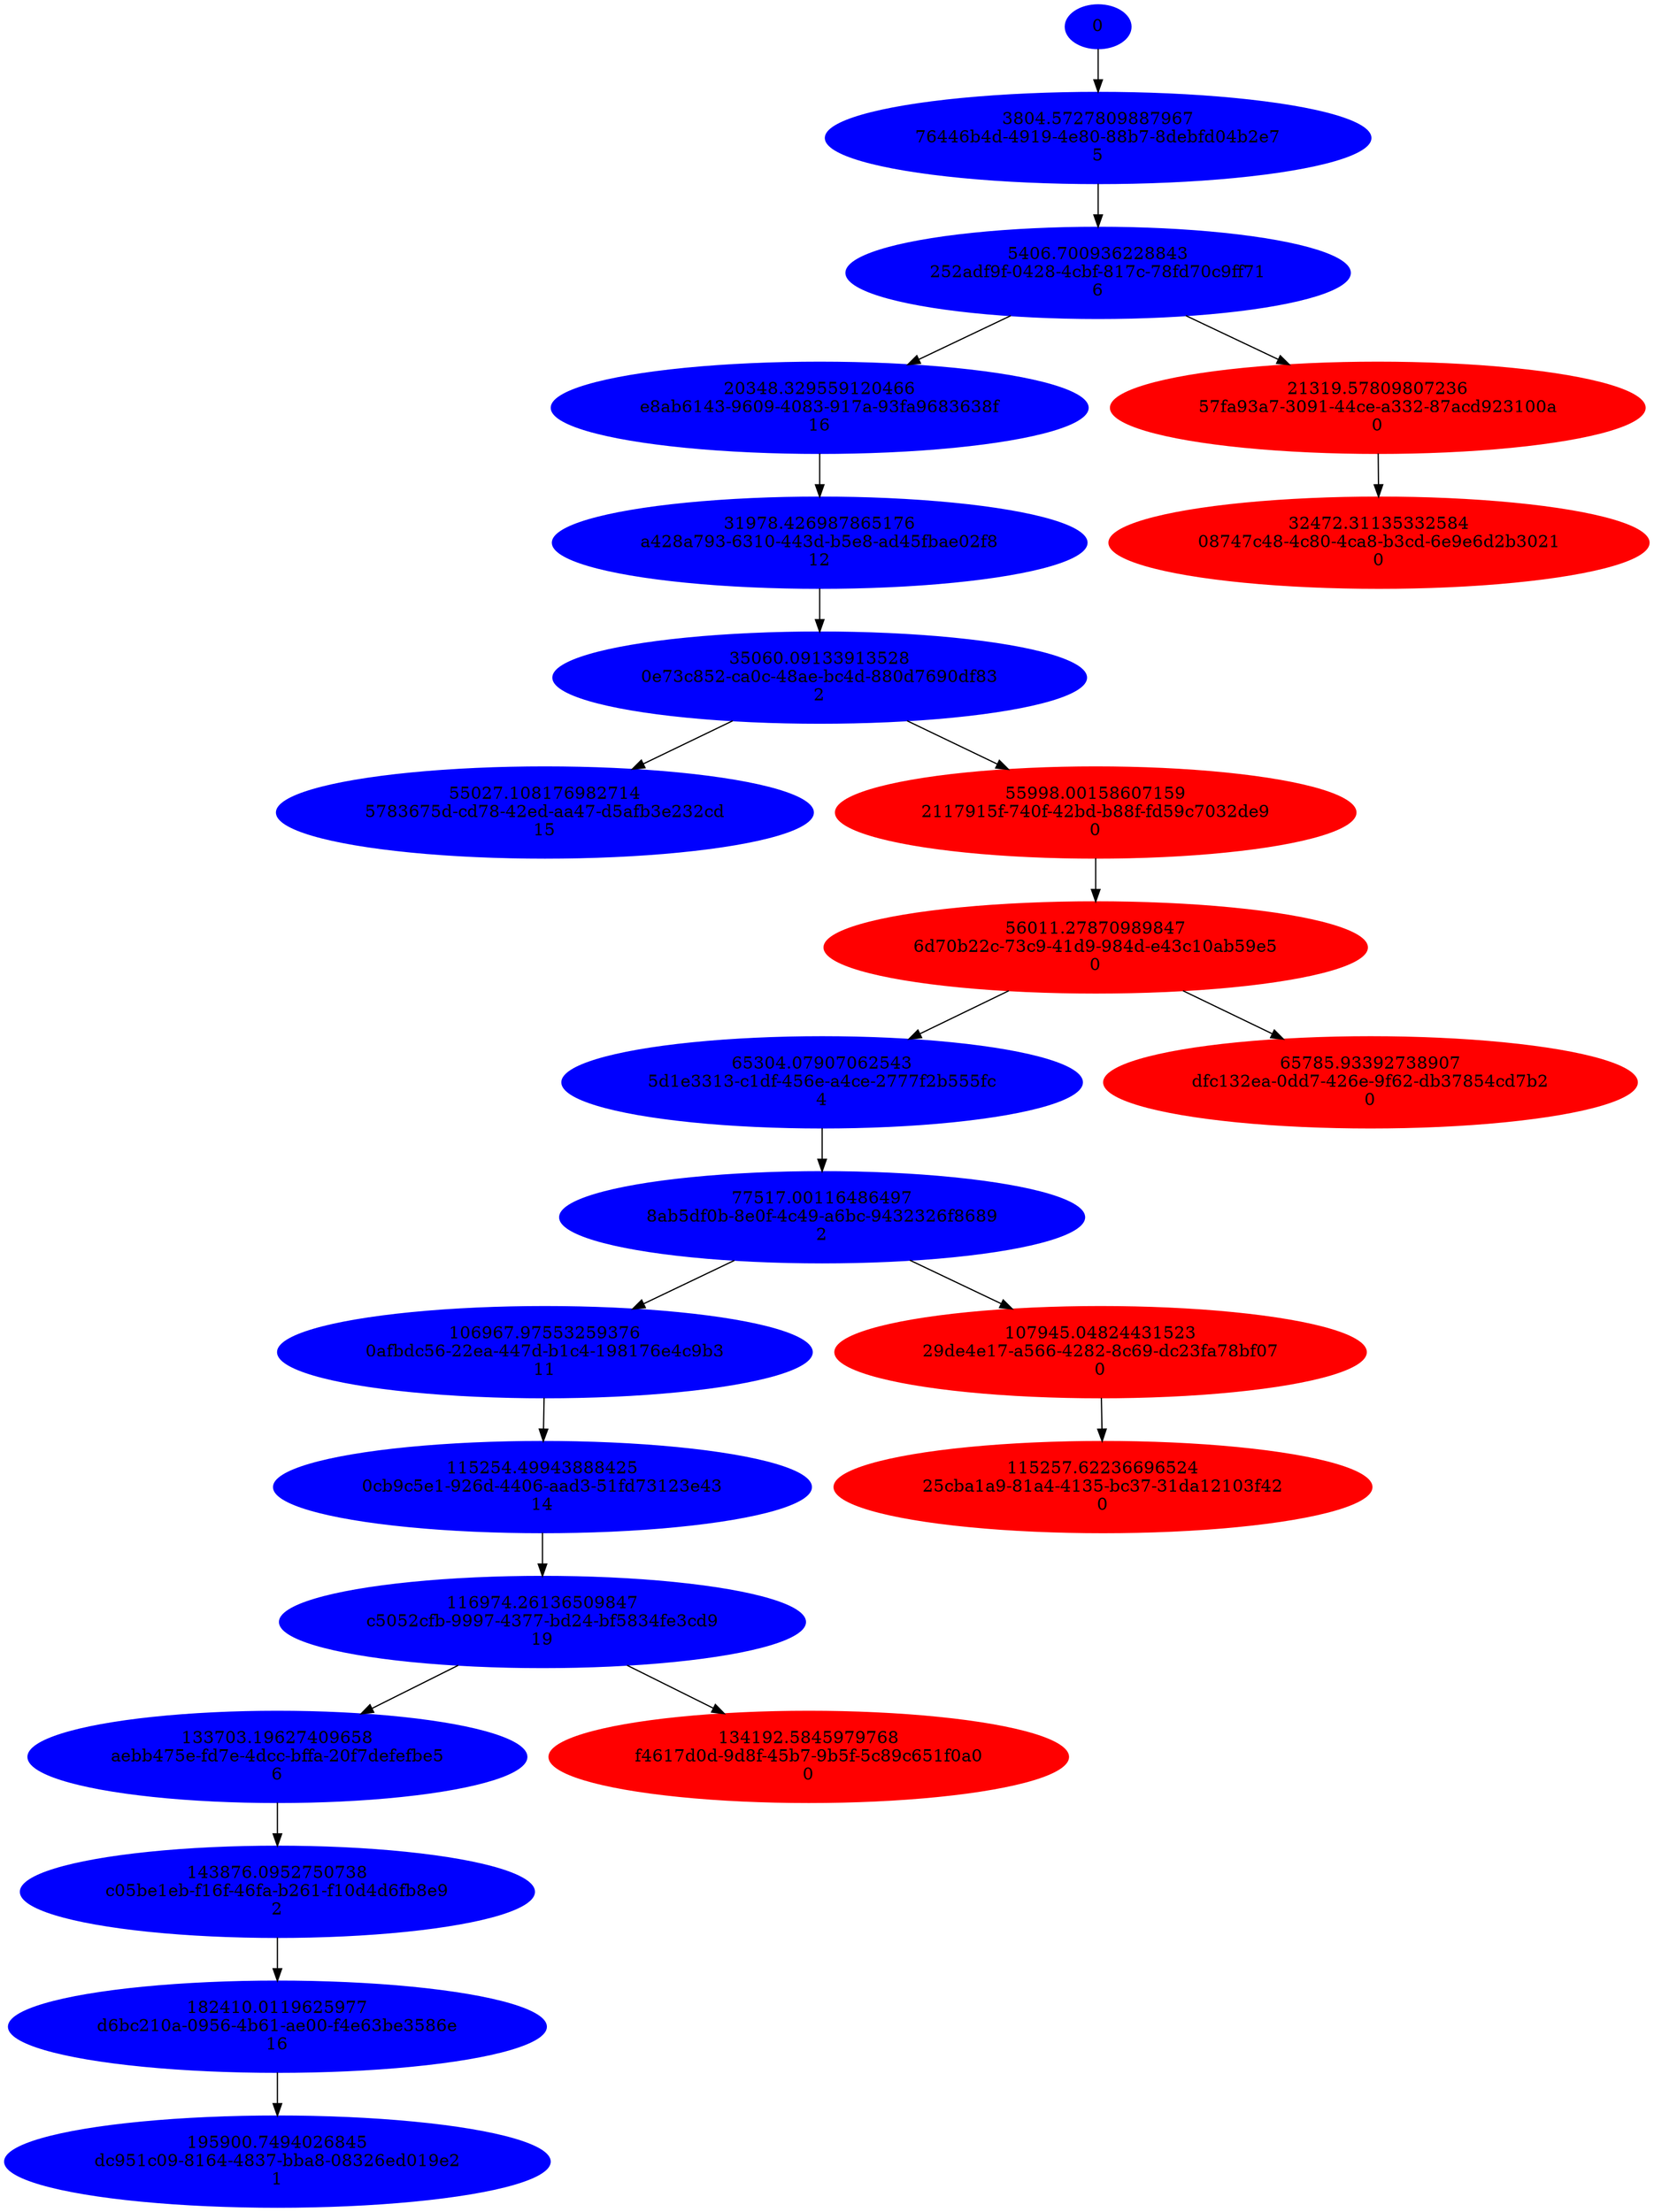 // Tree
digraph {
	0 [label=0 color=blue style=filled]
	"76446b4d-4919-4e80-88b7-8debfd04b2e7" [label="3804.5727809887967
76446b4d-4919-4e80-88b7-8debfd04b2e7
5" color=blue style=filled]
	"252adf9f-0428-4cbf-817c-78fd70c9ff71" [label="5406.700936228843
252adf9f-0428-4cbf-817c-78fd70c9ff71
6" color=blue style=filled]
	"e8ab6143-9609-4083-917a-93fa9683638f" [label="20348.329559120466
e8ab6143-9609-4083-917a-93fa9683638f
16" color=blue style=filled]
	"57fa93a7-3091-44ce-a332-87acd923100a" [label="21319.57809807236
57fa93a7-3091-44ce-a332-87acd923100a
0" color=red style=filled]
	"a428a793-6310-443d-b5e8-ad45fbae02f8" [label="31978.426987865176
a428a793-6310-443d-b5e8-ad45fbae02f8
12" color=blue style=filled]
	"08747c48-4c80-4ca8-b3cd-6e9e6d2b3021" [label="32472.31135332584
08747c48-4c80-4ca8-b3cd-6e9e6d2b3021
0" color=red style=filled]
	"0e73c852-ca0c-48ae-bc4d-880d7690df83" [label="35060.09133913528
0e73c852-ca0c-48ae-bc4d-880d7690df83
2" color=blue style=filled]
	"5783675d-cd78-42ed-aa47-d5afb3e232cd" [label="55027.108176982714
5783675d-cd78-42ed-aa47-d5afb3e232cd
15" color=blue style=filled]
	"2117915f-740f-42bd-b88f-fd59c7032de9" [label="55998.00158607159
2117915f-740f-42bd-b88f-fd59c7032de9
0" color=red style=filled]
	"6d70b22c-73c9-41d9-984d-e43c10ab59e5" [label="56011.27870989847
6d70b22c-73c9-41d9-984d-e43c10ab59e5
0" color=red style=filled]
	"5d1e3313-c1df-456e-a4ce-2777f2b555fc" [label="65304.07907062543
5d1e3313-c1df-456e-a4ce-2777f2b555fc
4" color=blue style=filled]
	"dfc132ea-0dd7-426e-9f62-db37854cd7b2" [label="65785.93392738907
dfc132ea-0dd7-426e-9f62-db37854cd7b2
0" color=red style=filled]
	"8ab5df0b-8e0f-4c49-a6bc-9432326f8689" [label="77517.00116486497
8ab5df0b-8e0f-4c49-a6bc-9432326f8689
2" color=blue style=filled]
	"0afbdc56-22ea-447d-b1c4-198176e4c9b3" [label="106967.97553259376
0afbdc56-22ea-447d-b1c4-198176e4c9b3
11" color=blue style=filled]
	"29de4e17-a566-4282-8c69-dc23fa78bf07" [label="107945.04824431523
29de4e17-a566-4282-8c69-dc23fa78bf07
0" color=red style=filled]
	"0cb9c5e1-926d-4406-aad3-51fd73123e43" [label="115254.49943888425
0cb9c5e1-926d-4406-aad3-51fd73123e43
14" color=blue style=filled]
	"25cba1a9-81a4-4135-bc37-31da12103f42" [label="115257.62236696524
25cba1a9-81a4-4135-bc37-31da12103f42
0" color=red style=filled]
	"c5052cfb-9997-4377-bd24-bf5834fe3cd9" [label="116974.26136509847
c5052cfb-9997-4377-bd24-bf5834fe3cd9
19" color=blue style=filled]
	"aebb475e-fd7e-4dcc-bffa-20f7defefbe5" [label="133703.19627409658
aebb475e-fd7e-4dcc-bffa-20f7defefbe5
6" color=blue style=filled]
	"f4617d0d-9d8f-45b7-9b5f-5c89c651f0a0" [label="134192.5845979768
f4617d0d-9d8f-45b7-9b5f-5c89c651f0a0
0" color=red style=filled]
	"c05be1eb-f16f-46fa-b261-f10d4d6fb8e9" [label="143876.0952750738
c05be1eb-f16f-46fa-b261-f10d4d6fb8e9
2" color=blue style=filled]
	"d6bc210a-0956-4b61-ae00-f4e63be3586e" [label="182410.0119625977
d6bc210a-0956-4b61-ae00-f4e63be3586e
16" color=blue style=filled]
	"dc951c09-8164-4837-bba8-08326ed019e2" [label="195900.7494026845
dc951c09-8164-4837-bba8-08326ed019e2
1" color=blue style=filled]
	0 -> "76446b4d-4919-4e80-88b7-8debfd04b2e7"
	"76446b4d-4919-4e80-88b7-8debfd04b2e7" -> "252adf9f-0428-4cbf-817c-78fd70c9ff71"
	"252adf9f-0428-4cbf-817c-78fd70c9ff71" -> "e8ab6143-9609-4083-917a-93fa9683638f"
	"252adf9f-0428-4cbf-817c-78fd70c9ff71" -> "57fa93a7-3091-44ce-a332-87acd923100a"
	"e8ab6143-9609-4083-917a-93fa9683638f" -> "a428a793-6310-443d-b5e8-ad45fbae02f8"
	"57fa93a7-3091-44ce-a332-87acd923100a" -> "08747c48-4c80-4ca8-b3cd-6e9e6d2b3021"
	"a428a793-6310-443d-b5e8-ad45fbae02f8" -> "0e73c852-ca0c-48ae-bc4d-880d7690df83"
	"0e73c852-ca0c-48ae-bc4d-880d7690df83" -> "5783675d-cd78-42ed-aa47-d5afb3e232cd"
	"0e73c852-ca0c-48ae-bc4d-880d7690df83" -> "2117915f-740f-42bd-b88f-fd59c7032de9"
	"2117915f-740f-42bd-b88f-fd59c7032de9" -> "6d70b22c-73c9-41d9-984d-e43c10ab59e5"
	"6d70b22c-73c9-41d9-984d-e43c10ab59e5" -> "5d1e3313-c1df-456e-a4ce-2777f2b555fc"
	"6d70b22c-73c9-41d9-984d-e43c10ab59e5" -> "dfc132ea-0dd7-426e-9f62-db37854cd7b2"
	"5d1e3313-c1df-456e-a4ce-2777f2b555fc" -> "8ab5df0b-8e0f-4c49-a6bc-9432326f8689"
	"8ab5df0b-8e0f-4c49-a6bc-9432326f8689" -> "0afbdc56-22ea-447d-b1c4-198176e4c9b3"
	"8ab5df0b-8e0f-4c49-a6bc-9432326f8689" -> "29de4e17-a566-4282-8c69-dc23fa78bf07"
	"0afbdc56-22ea-447d-b1c4-198176e4c9b3" -> "0cb9c5e1-926d-4406-aad3-51fd73123e43"
	"29de4e17-a566-4282-8c69-dc23fa78bf07" -> "25cba1a9-81a4-4135-bc37-31da12103f42"
	"0cb9c5e1-926d-4406-aad3-51fd73123e43" -> "c5052cfb-9997-4377-bd24-bf5834fe3cd9"
	"c5052cfb-9997-4377-bd24-bf5834fe3cd9" -> "aebb475e-fd7e-4dcc-bffa-20f7defefbe5"
	"c5052cfb-9997-4377-bd24-bf5834fe3cd9" -> "f4617d0d-9d8f-45b7-9b5f-5c89c651f0a0"
	"aebb475e-fd7e-4dcc-bffa-20f7defefbe5" -> "c05be1eb-f16f-46fa-b261-f10d4d6fb8e9"
	"c05be1eb-f16f-46fa-b261-f10d4d6fb8e9" -> "d6bc210a-0956-4b61-ae00-f4e63be3586e"
	"d6bc210a-0956-4b61-ae00-f4e63be3586e" -> "dc951c09-8164-4837-bba8-08326ed019e2"
}
